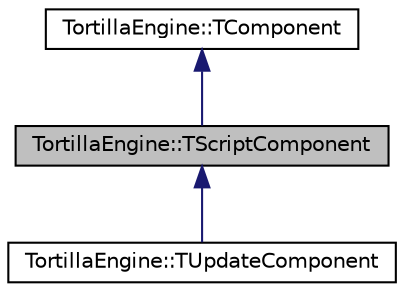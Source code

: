 digraph "TortillaEngine::TScriptComponent"
{
 // LATEX_PDF_SIZE
  edge [fontname="Helvetica",fontsize="10",labelfontname="Helvetica",labelfontsize="10"];
  node [fontname="Helvetica",fontsize="10",shape=record];
  Node1 [label="TortillaEngine::TScriptComponent",height=0.2,width=0.4,color="black", fillcolor="grey75", style="filled", fontcolor="black",tooltip="Component with script behaviour."];
  Node2 -> Node1 [dir="back",color="midnightblue",fontsize="10",style="solid",fontname="Helvetica"];
  Node2 [label="TortillaEngine::TComponent",height=0.2,width=0.4,color="black", fillcolor="white", style="filled",URL="$class_tortilla_engine_1_1_t_component.html",tooltip="Base class of every component attached to an entity."];
  Node1 -> Node3 [dir="back",color="midnightblue",fontsize="10",style="solid",fontname="Helvetica"];
  Node3 [label="TortillaEngine::TUpdateComponent",height=0.2,width=0.4,color="black", fillcolor="white", style="filled",URL="$class_tortilla_engine_1_1_t_update_component.html",tooltip="Script component that updates other components."];
}
